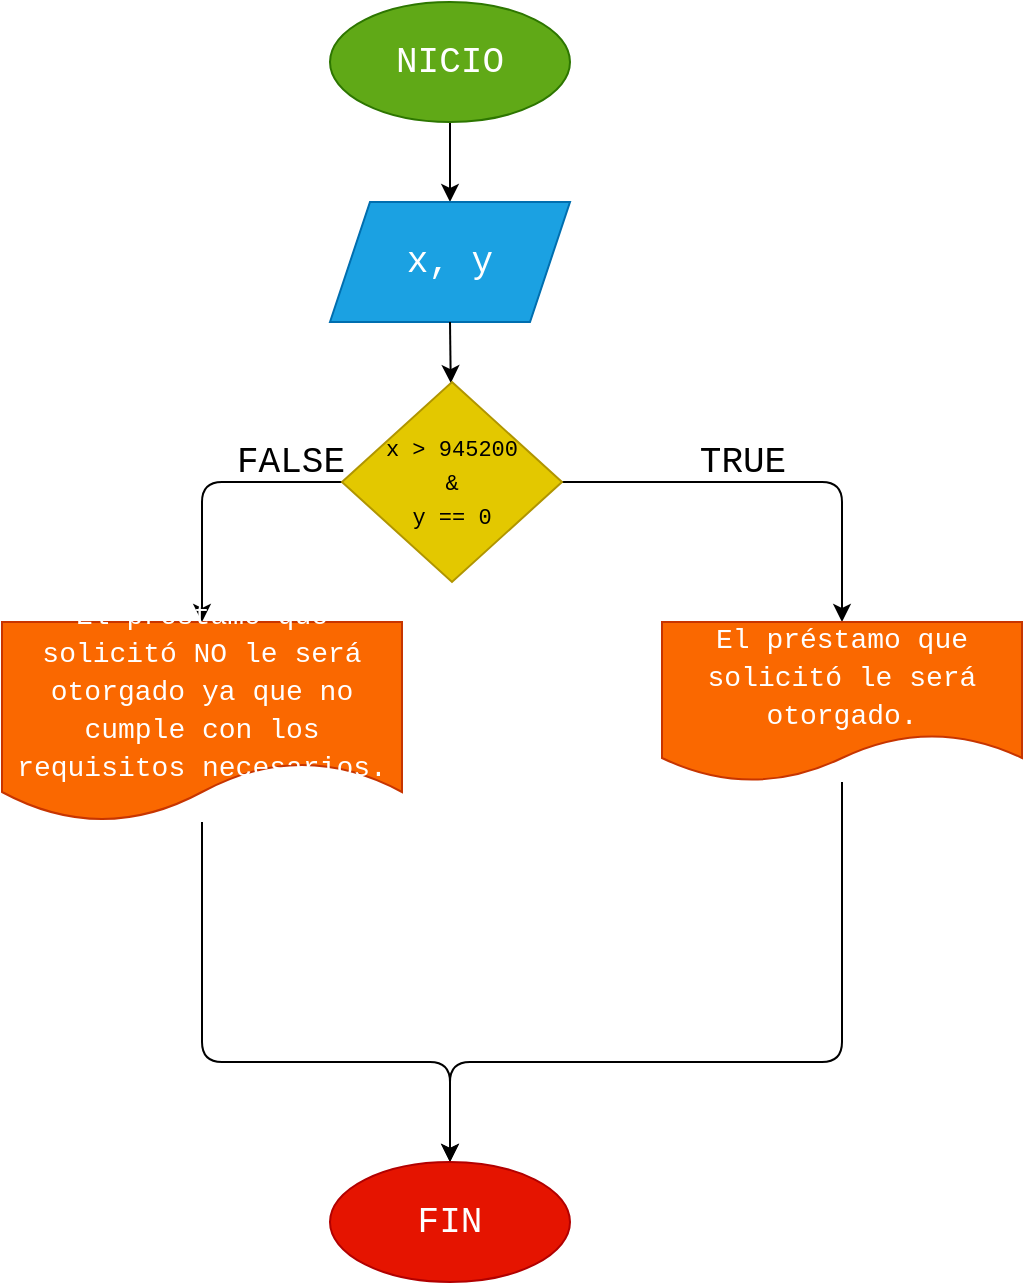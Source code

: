 <mxfile>
    <diagram id="XacK-7TJj95_ftxLq0Ly" name="Page-1">
        <mxGraphModel dx="714" dy="503" grid="1" gridSize="10" guides="1" tooltips="1" connect="1" arrows="1" fold="1" page="1" pageScale="1" pageWidth="827" pageHeight="1169" math="0" shadow="0">
            <root>
                <mxCell id="0"/>
                <mxCell id="1" parent="0"/>
                <mxCell id="2" value="" style="edgeStyle=none;html=1;fontFamily=Courier New;fontSize=18;" edge="1" parent="1" source="3" target="5">
                    <mxGeometry relative="1" as="geometry"/>
                </mxCell>
                <mxCell id="3" value="NICIO" style="ellipse;whiteSpace=wrap;html=1;fillColor=#60a917;fontColor=#ffffff;strokeColor=#2D7600;fontFamily=Courier New;fontSize=18;" vertex="1" parent="1">
                    <mxGeometry x="294" width="120" height="60" as="geometry"/>
                </mxCell>
                <mxCell id="5" value="x, y" style="shape=parallelogram;perimeter=parallelogramPerimeter;whiteSpace=wrap;html=1;fixedSize=1;fillColor=#1ba1e2;fontColor=#ffffff;strokeColor=#006EAF;fontFamily=Courier New;fontSize=18;" vertex="1" parent="1">
                    <mxGeometry x="294" y="100" width="120" height="60" as="geometry"/>
                </mxCell>
                <mxCell id="6" value="" style="edgeStyle=none;html=1;fontFamily=Courier New;fontSize=18;" edge="1" parent="1" target="10">
                    <mxGeometry relative="1" as="geometry">
                        <mxPoint x="354" y="160" as="sourcePoint"/>
                    </mxGeometry>
                </mxCell>
                <mxCell id="8" value="" style="edgeStyle=none;html=1;fontFamily=Courier New;fontSize=18;" edge="1" parent="1" source="10" target="12">
                    <mxGeometry relative="1" as="geometry">
                        <Array as="points">
                            <mxPoint x="550" y="240"/>
                        </Array>
                    </mxGeometry>
                </mxCell>
                <mxCell id="9" value="" style="edgeStyle=none;html=1;fontFamily=Courier New;fontSize=18;entryX=0.5;entryY=0;entryDx=0;entryDy=0;" edge="1" parent="1" source="10" target="14">
                    <mxGeometry relative="1" as="geometry">
                        <Array as="points">
                            <mxPoint x="230" y="240"/>
                        </Array>
                        <mxPoint x="230" y="310" as="targetPoint"/>
                    </mxGeometry>
                </mxCell>
                <mxCell id="10" value="&lt;font style=&quot;font-size: 11px;&quot;&gt;x &amp;gt; 945200&lt;br&gt;&amp;amp;&lt;br&gt;y == 0&lt;/font&gt;" style="rhombus;whiteSpace=wrap;html=1;fillColor=#e3c800;fontColor=#000000;strokeColor=#B09500;fontFamily=Courier New;fontSize=14;" vertex="1" parent="1">
                    <mxGeometry x="300" y="190" width="110" height="100" as="geometry"/>
                </mxCell>
                <mxCell id="11" style="edgeStyle=none;html=1;entryX=0.5;entryY=0;entryDx=0;entryDy=0;fontFamily=Courier New;fontSize=18;" edge="1" parent="1" source="12" target="15">
                    <mxGeometry relative="1" as="geometry">
                        <Array as="points">
                            <mxPoint x="550" y="530"/>
                            <mxPoint x="354" y="530"/>
                        </Array>
                    </mxGeometry>
                </mxCell>
                <mxCell id="12" value="&lt;div style=&quot;font-family: Consolas, &amp;quot;Courier New&amp;quot;, monospace; line-height: 19px;&quot;&gt;&lt;font color=&quot;#ffffff&quot;&gt;El préstamo que solicitó le será otorgado.&lt;/font&gt;&lt;/div&gt;" style="shape=document;whiteSpace=wrap;html=1;boundedLbl=1;fillColor=#fa6800;fontColor=#000000;strokeColor=#C73500;fontFamily=Courier New;fontSize=14;" vertex="1" parent="1">
                    <mxGeometry x="460" y="310" width="180" height="80" as="geometry"/>
                </mxCell>
                <mxCell id="13" style="edgeStyle=none;html=1;entryX=0.5;entryY=0;entryDx=0;entryDy=0;fontFamily=Courier New;fontSize=18;" edge="1" parent="1" source="14" target="15">
                    <mxGeometry relative="1" as="geometry">
                        <Array as="points">
                            <mxPoint x="230" y="530"/>
                            <mxPoint x="354" y="530"/>
                        </Array>
                    </mxGeometry>
                </mxCell>
                <mxCell id="14" value="&lt;div style=&quot;font-family: Consolas, &amp;quot;Courier New&amp;quot;, monospace; line-height: 19px;&quot;&gt;&lt;font style=&quot;&quot; color=&quot;#ffffff&quot;&gt;El préstamo que solicitó NO le será otorgado ya que no cumple con los requisitos necesarios.&lt;/font&gt;&lt;/div&gt;" style="shape=document;whiteSpace=wrap;html=1;boundedLbl=1;fillColor=#fa6800;fontColor=#000000;strokeColor=#C73500;fontFamily=Courier New;fontSize=14;" vertex="1" parent="1">
                    <mxGeometry x="130" y="310" width="200" height="100" as="geometry"/>
                </mxCell>
                <mxCell id="15" value="FIN" style="ellipse;whiteSpace=wrap;html=1;fillColor=#e51400;fontColor=#ffffff;strokeColor=#B20000;fontFamily=Courier New;fontSize=18;" vertex="1" parent="1">
                    <mxGeometry x="294" y="580" width="120" height="60" as="geometry"/>
                </mxCell>
                <mxCell id="16" value="TRUE" style="text;html=1;align=center;verticalAlign=middle;resizable=0;points=[];autosize=1;strokeColor=none;fillColor=none;fontSize=18;fontFamily=Courier New;" vertex="1" parent="1">
                    <mxGeometry x="465" y="210" width="70" height="40" as="geometry"/>
                </mxCell>
                <mxCell id="17" value="FALSE" style="text;html=1;align=center;verticalAlign=middle;resizable=0;points=[];autosize=1;strokeColor=none;fillColor=none;fontSize=18;fontFamily=Courier New;" vertex="1" parent="1">
                    <mxGeometry x="234" y="210" width="80" height="40" as="geometry"/>
                </mxCell>
            </root>
        </mxGraphModel>
    </diagram>
</mxfile>